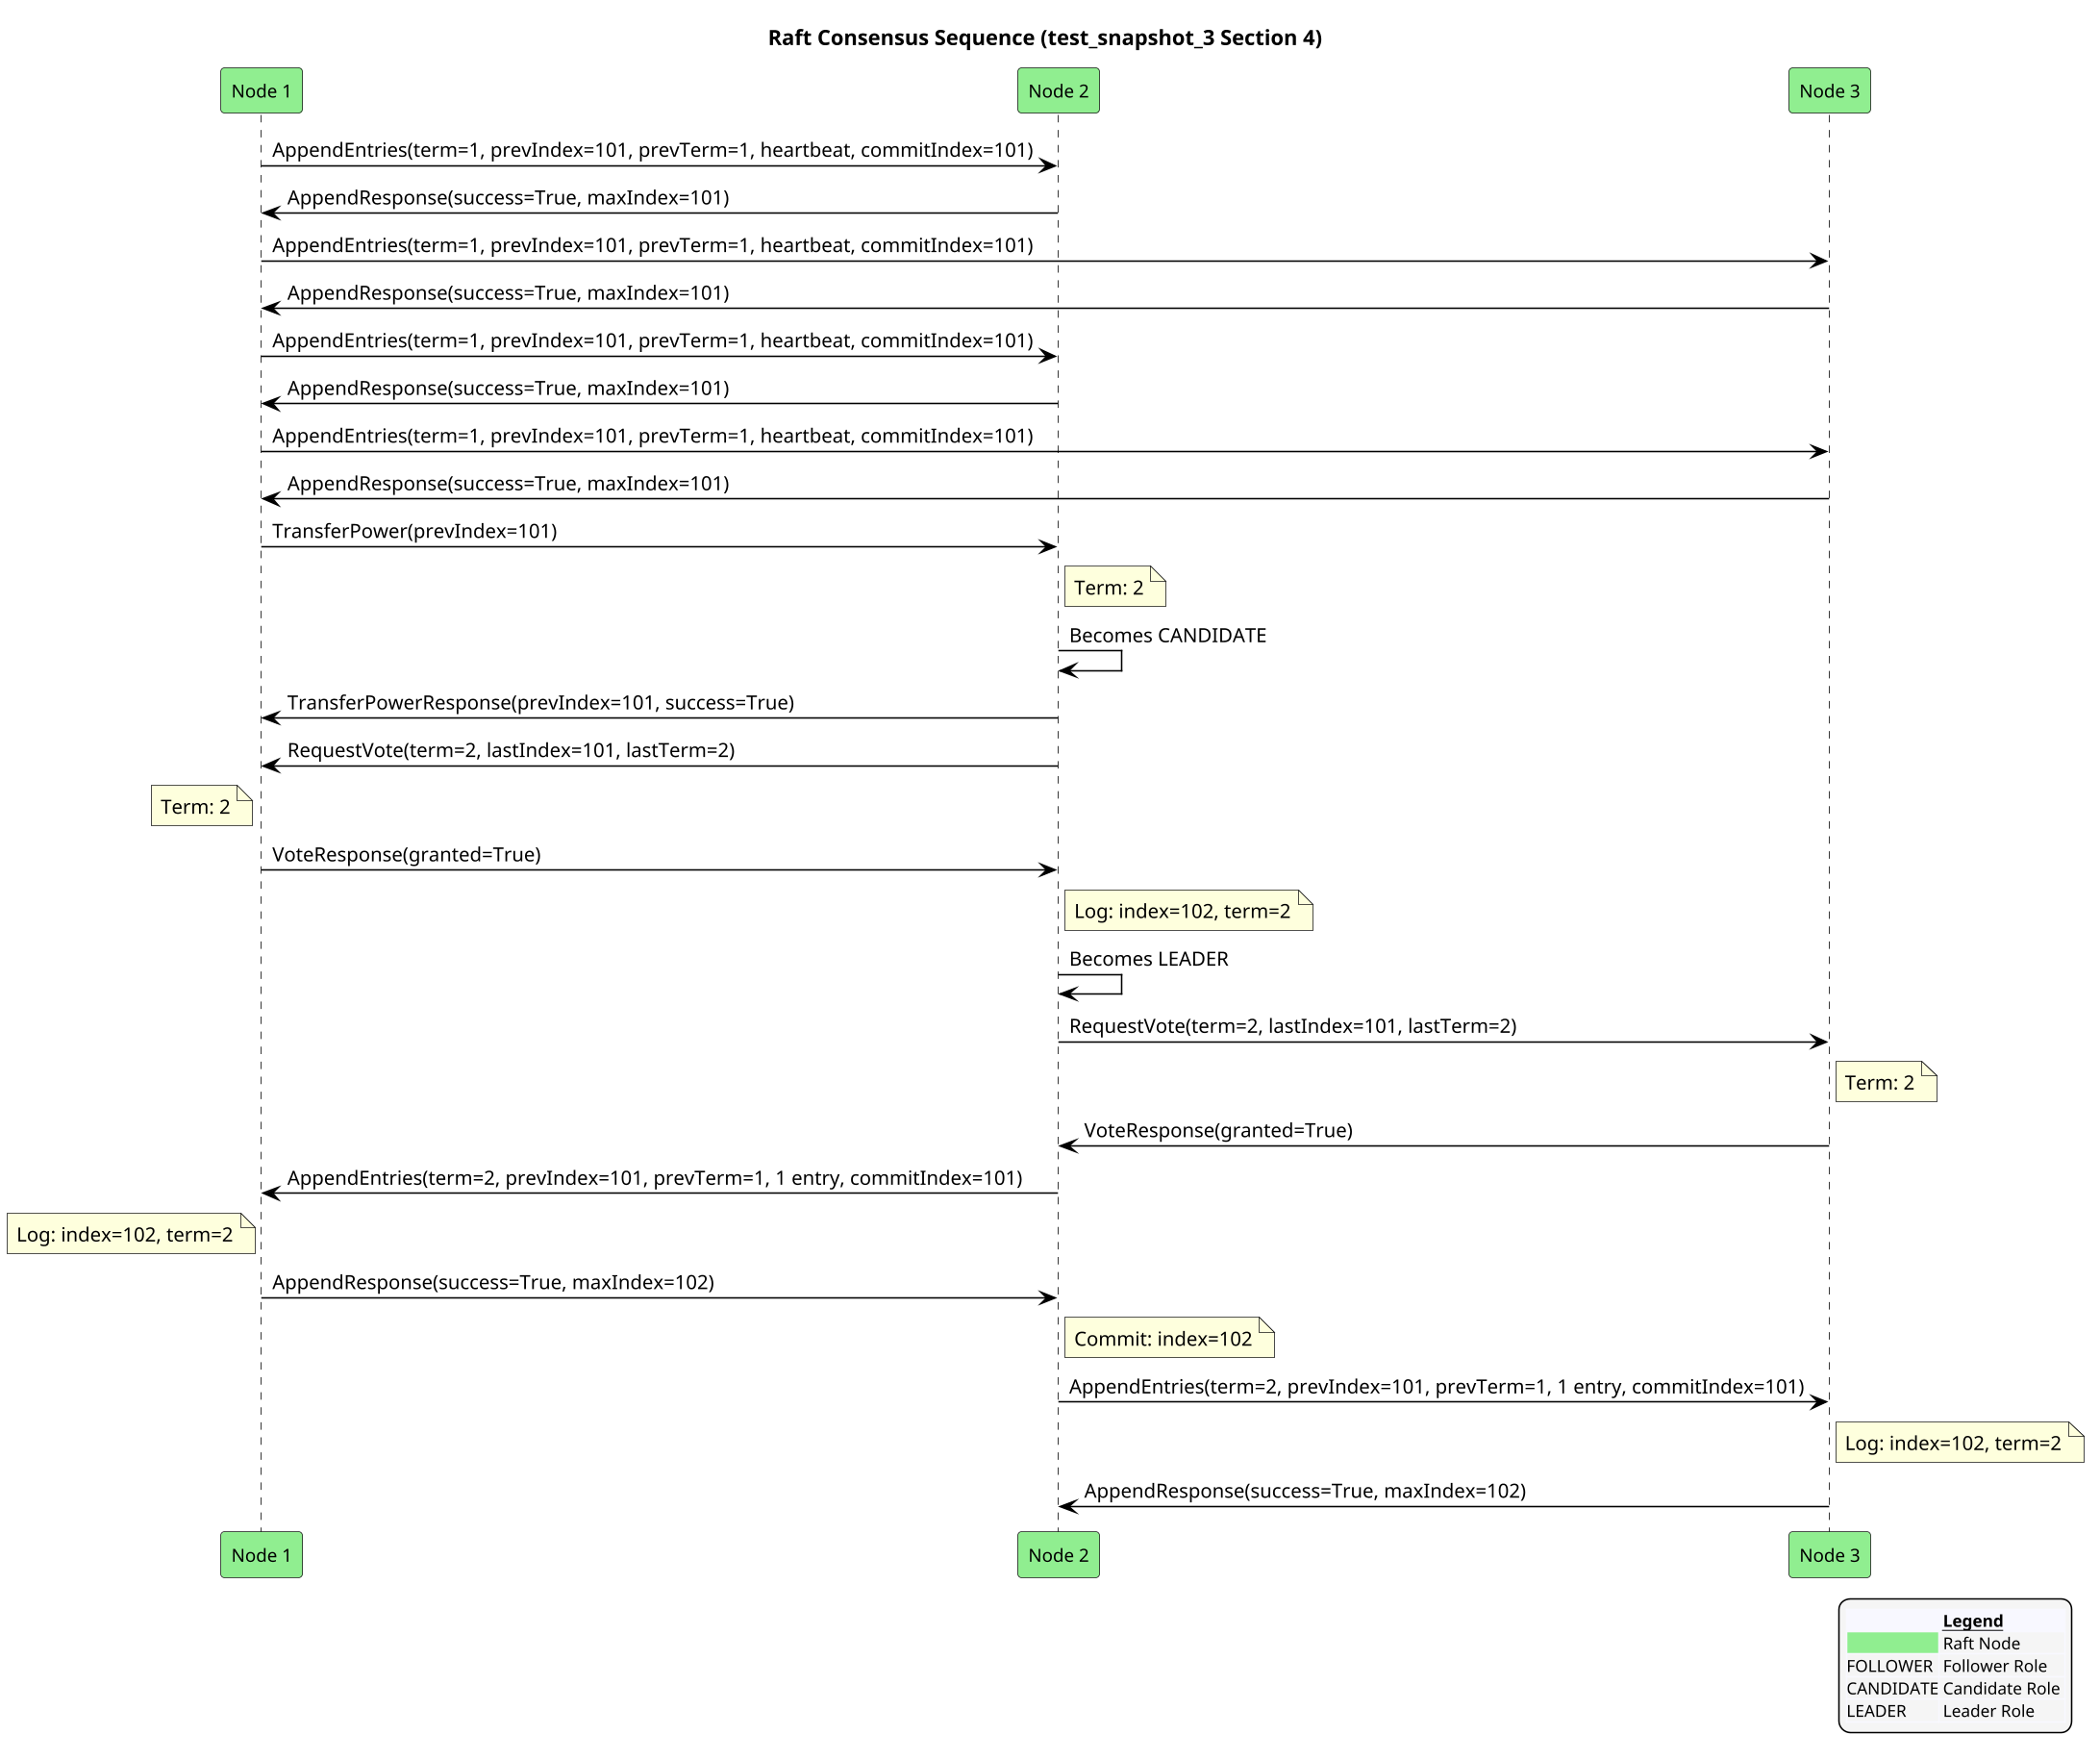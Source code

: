 @startuml
!pragma ratio 0.7
skinparam dpi 150
skinparam monochrome false
skinparam sequence {
  ArrowColor Black
  ActorBorderColor Black
  LifeLineBorderColor Black
  ParticipantFontSize 12
  Padding 10
}
skinparam legend {
  BackgroundColor #F5F5F5
  FontSize 11
}
title Raft Consensus Sequence (test_snapshot_3 Section 4)

participant "Node 1" as n1 order 10 #Lightgreen
participant "Node 2" as n2 order 20 #Lightgreen
participant "Node 3" as n3 order 30 #Lightgreen
n1 -> n2: AppendEntries(term=1, prevIndex=101, prevTerm=1, heartbeat, commitIndex=101)
n2 -> n1: AppendResponse(success=True, maxIndex=101)
n1 -> n3: AppendEntries(term=1, prevIndex=101, prevTerm=1, heartbeat, commitIndex=101)
n3 -> n1: AppendResponse(success=True, maxIndex=101)
n1 -> n2: AppendEntries(term=1, prevIndex=101, prevTerm=1, heartbeat, commitIndex=101)
n2 -> n1: AppendResponse(success=True, maxIndex=101)
n1 -> n3: AppendEntries(term=1, prevIndex=101, prevTerm=1, heartbeat, commitIndex=101)
n3 -> n1: AppendResponse(success=True, maxIndex=101)
n1 -> n2: TransferPower(prevIndex=101)
note right of n2: Term: 2
n2 -> n2: Becomes CANDIDATE
n2 -> n1: TransferPowerResponse(prevIndex=101, success=True)
n2 -> n1: RequestVote(term=2, lastIndex=101, lastTerm=2)
note left of n1: Term: 2
n1 -> n2: VoteResponse(granted=True)
note right of n2: Log: index=102, term=2
n2 -> n2: Becomes LEADER
n2 -> n3: RequestVote(term=2, lastIndex=101, lastTerm=2)
note right of n3: Term: 2
n3 -> n2: VoteResponse(granted=True)
n2 -> n1: AppendEntries(term=2, prevIndex=101, prevTerm=1, 1 entry, commitIndex=101)
note left of n1: Log: index=102, term=2
n1 -> n2: AppendResponse(success=True, maxIndex=102)
note right of n2: Commit: index=102
n2 -> n3: AppendEntries(term=2, prevIndex=101, prevTerm=1, 1 entry, commitIndex=101)
note right of n3: Log: index=102, term=2
n3 -> n2: AppendResponse(success=True, maxIndex=102)

legend right
  <#GhostWhite,#GhostWhite>|      |= __Legend__ |
  |<#Lightgreen>| Raft Node |
  |FOLLOWER| Follower Role |
  |CANDIDATE| Candidate Role |
  |LEADER| Leader Role |
endlegend
@enduml
